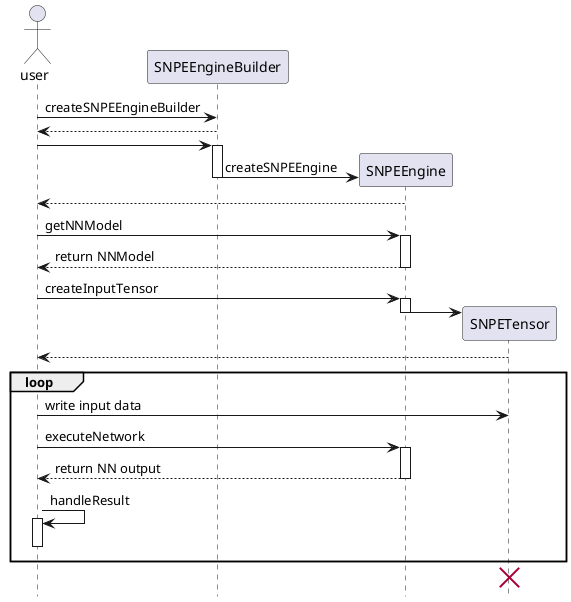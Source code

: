 @startuml
hide footbox

actor user
user -> SNPEEngineBuilder : createSNPEEngineBuilder
SNPEEngineBuilder --> user

user -> SNPEEngineBuilder
activate SNPEEngineBuilder

create SNPEEngine
SNPEEngineBuilder -> SNPEEngine : createSNPEEngine
deactivate SNPEEngineBuilder

SNPEEngine --> user

user -> SNPEEngine : getNNModel
activate SNPEEngine

SNPEEngine --> user : return NNModel
deactivate SNPEEngine

user -> SNPEEngine : createInputTensor
activate SNPEEngine

create SNPETensor
SNPEEngine -> SNPETensor
deactivate SNPEEngine

SNPETensor --> user

loop

user -> SNPETensor : write input data

user -> SNPEEngine : executeNetwork

activate SNPEEngine
SNPEEngine --> user : return NN output
deactivate SNPEEngine

user -> user : handleResult
activate user
deactivate user

end

destroy SNPETensor
@enduml
